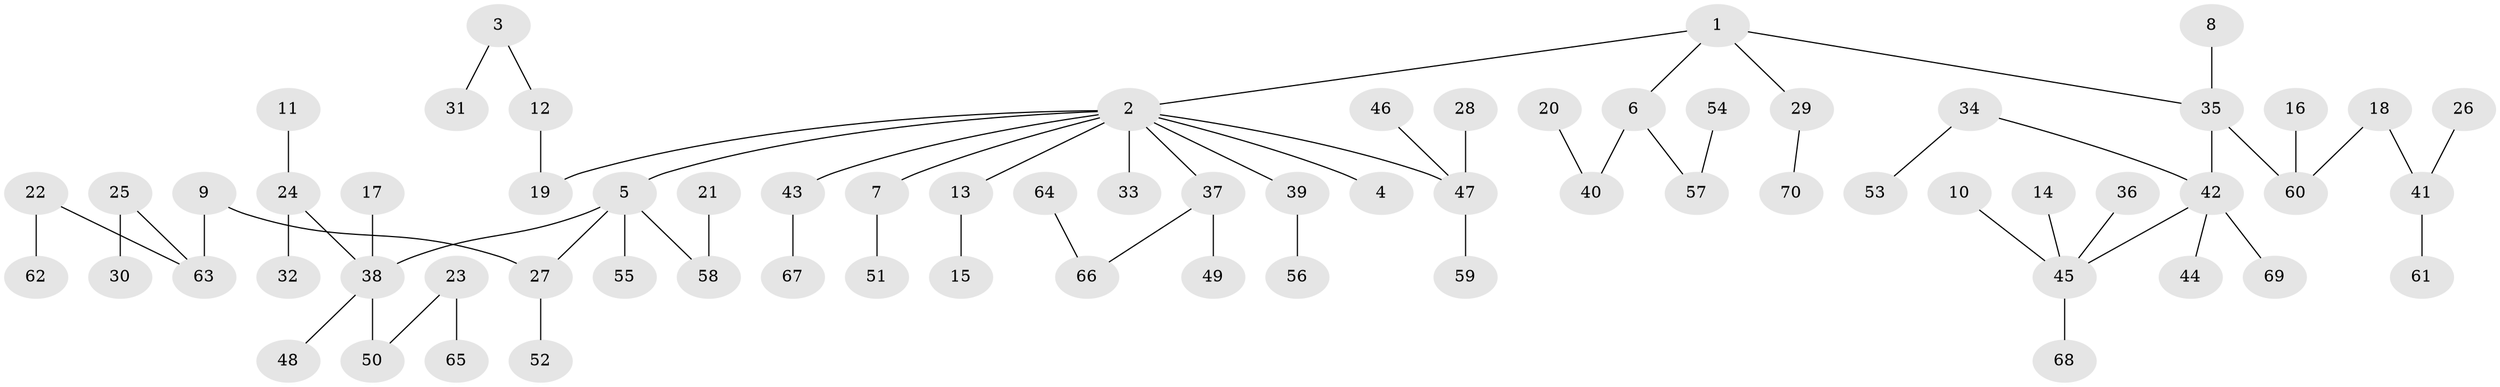 // original degree distribution, {6: 0.014388489208633094, 4: 0.05755395683453238, 7: 0.014388489208633094, 1: 0.4892086330935252, 3: 0.1223021582733813, 5: 0.03597122302158273, 2: 0.26618705035971224}
// Generated by graph-tools (version 1.1) at 2025/50/03/09/25 03:50:19]
// undirected, 70 vertices, 69 edges
graph export_dot {
graph [start="1"]
  node [color=gray90,style=filled];
  1;
  2;
  3;
  4;
  5;
  6;
  7;
  8;
  9;
  10;
  11;
  12;
  13;
  14;
  15;
  16;
  17;
  18;
  19;
  20;
  21;
  22;
  23;
  24;
  25;
  26;
  27;
  28;
  29;
  30;
  31;
  32;
  33;
  34;
  35;
  36;
  37;
  38;
  39;
  40;
  41;
  42;
  43;
  44;
  45;
  46;
  47;
  48;
  49;
  50;
  51;
  52;
  53;
  54;
  55;
  56;
  57;
  58;
  59;
  60;
  61;
  62;
  63;
  64;
  65;
  66;
  67;
  68;
  69;
  70;
  1 -- 2 [weight=1.0];
  1 -- 6 [weight=1.0];
  1 -- 29 [weight=1.0];
  1 -- 35 [weight=1.0];
  2 -- 4 [weight=1.0];
  2 -- 5 [weight=1.0];
  2 -- 7 [weight=1.0];
  2 -- 13 [weight=1.0];
  2 -- 19 [weight=1.0];
  2 -- 33 [weight=1.0];
  2 -- 37 [weight=1.0];
  2 -- 39 [weight=1.0];
  2 -- 43 [weight=1.0];
  2 -- 47 [weight=1.0];
  3 -- 12 [weight=1.0];
  3 -- 31 [weight=1.0];
  5 -- 27 [weight=1.0];
  5 -- 38 [weight=1.0];
  5 -- 55 [weight=1.0];
  5 -- 58 [weight=1.0];
  6 -- 40 [weight=1.0];
  6 -- 57 [weight=1.0];
  7 -- 51 [weight=1.0];
  8 -- 35 [weight=1.0];
  9 -- 27 [weight=1.0];
  9 -- 63 [weight=1.0];
  10 -- 45 [weight=1.0];
  11 -- 24 [weight=1.0];
  12 -- 19 [weight=1.0];
  13 -- 15 [weight=1.0];
  14 -- 45 [weight=1.0];
  16 -- 60 [weight=1.0];
  17 -- 38 [weight=1.0];
  18 -- 41 [weight=1.0];
  18 -- 60 [weight=1.0];
  20 -- 40 [weight=1.0];
  21 -- 58 [weight=1.0];
  22 -- 62 [weight=1.0];
  22 -- 63 [weight=1.0];
  23 -- 50 [weight=1.0];
  23 -- 65 [weight=1.0];
  24 -- 32 [weight=1.0];
  24 -- 38 [weight=1.0];
  25 -- 30 [weight=1.0];
  25 -- 63 [weight=1.0];
  26 -- 41 [weight=1.0];
  27 -- 52 [weight=1.0];
  28 -- 47 [weight=1.0];
  29 -- 70 [weight=1.0];
  34 -- 42 [weight=1.0];
  34 -- 53 [weight=1.0];
  35 -- 42 [weight=1.0];
  35 -- 60 [weight=1.0];
  36 -- 45 [weight=1.0];
  37 -- 49 [weight=1.0];
  37 -- 66 [weight=1.0];
  38 -- 48 [weight=1.0];
  38 -- 50 [weight=1.0];
  39 -- 56 [weight=1.0];
  41 -- 61 [weight=1.0];
  42 -- 44 [weight=1.0];
  42 -- 45 [weight=1.0];
  42 -- 69 [weight=1.0];
  43 -- 67 [weight=1.0];
  45 -- 68 [weight=1.0];
  46 -- 47 [weight=1.0];
  47 -- 59 [weight=1.0];
  54 -- 57 [weight=1.0];
  64 -- 66 [weight=1.0];
}
